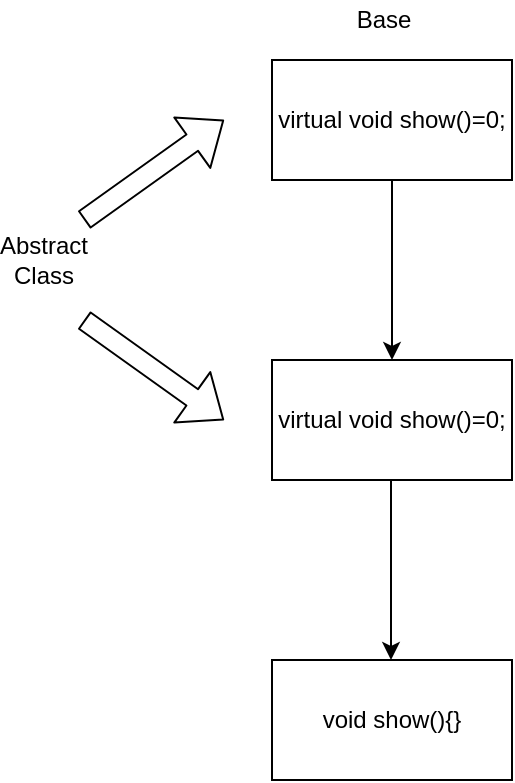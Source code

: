 <mxfile>
    <diagram id="s73YctvDGGupVUXF0K-r" name="Page-1">
        <mxGraphModel dx="715" dy="522" grid="1" gridSize="10" guides="1" tooltips="1" connect="1" arrows="1" fold="1" page="1" pageScale="1" pageWidth="827" pageHeight="1169" math="0" shadow="0">
            <root>
                <mxCell id="0"/>
                <mxCell id="1" parent="0"/>
                <mxCell id="2" value="virtual void show()=0;" style="rounded=0;whiteSpace=wrap;html=1;" vertex="1" parent="1">
                    <mxGeometry x="294" y="50" width="120" height="60" as="geometry"/>
                </mxCell>
                <mxCell id="3" value="virtual void show()=0;" style="rounded=0;whiteSpace=wrap;html=1;" vertex="1" parent="1">
                    <mxGeometry x="294" y="200" width="120" height="60" as="geometry"/>
                </mxCell>
                <mxCell id="4" value="Abstract Class" style="text;html=1;strokeColor=none;fillColor=none;align=center;verticalAlign=middle;whiteSpace=wrap;rounded=0;" vertex="1" parent="1">
                    <mxGeometry x="160" y="140" width="40" height="20" as="geometry"/>
                </mxCell>
                <mxCell id="5" value="" style="shape=flexArrow;endArrow=classic;html=1;" edge="1" parent="1">
                    <mxGeometry width="50" height="50" relative="1" as="geometry">
                        <mxPoint x="200" y="130" as="sourcePoint"/>
                        <mxPoint x="270" y="80" as="targetPoint"/>
                    </mxGeometry>
                </mxCell>
                <mxCell id="6" value="" style="shape=flexArrow;endArrow=classic;html=1;" edge="1" parent="1">
                    <mxGeometry width="50" height="50" relative="1" as="geometry">
                        <mxPoint x="200" y="180" as="sourcePoint"/>
                        <mxPoint x="270" y="230" as="targetPoint"/>
                    </mxGeometry>
                </mxCell>
                <mxCell id="7" value="Base" style="text;html=1;strokeColor=none;fillColor=none;align=center;verticalAlign=middle;whiteSpace=wrap;rounded=0;" vertex="1" parent="1">
                    <mxGeometry x="330" y="20" width="40" height="20" as="geometry"/>
                </mxCell>
                <mxCell id="8" value="" style="endArrow=classic;html=1;exitX=0.5;exitY=1;exitDx=0;exitDy=0;" edge="1" parent="1" source="2" target="3">
                    <mxGeometry width="50" height="50" relative="1" as="geometry">
                        <mxPoint x="340" y="160" as="sourcePoint"/>
                        <mxPoint x="390" y="110" as="targetPoint"/>
                    </mxGeometry>
                </mxCell>
                <mxCell id="9" value="" style="endArrow=classic;html=1;exitX=0.5;exitY=1;exitDx=0;exitDy=0;" edge="1" parent="1">
                    <mxGeometry width="50" height="50" relative="1" as="geometry">
                        <mxPoint x="353.5" y="260" as="sourcePoint"/>
                        <mxPoint x="353.5" y="350" as="targetPoint"/>
                    </mxGeometry>
                </mxCell>
                <mxCell id="10" value="void show(){}" style="rounded=0;whiteSpace=wrap;html=1;" vertex="1" parent="1">
                    <mxGeometry x="294" y="350" width="120" height="60" as="geometry"/>
                </mxCell>
            </root>
        </mxGraphModel>
    </diagram>
</mxfile>
